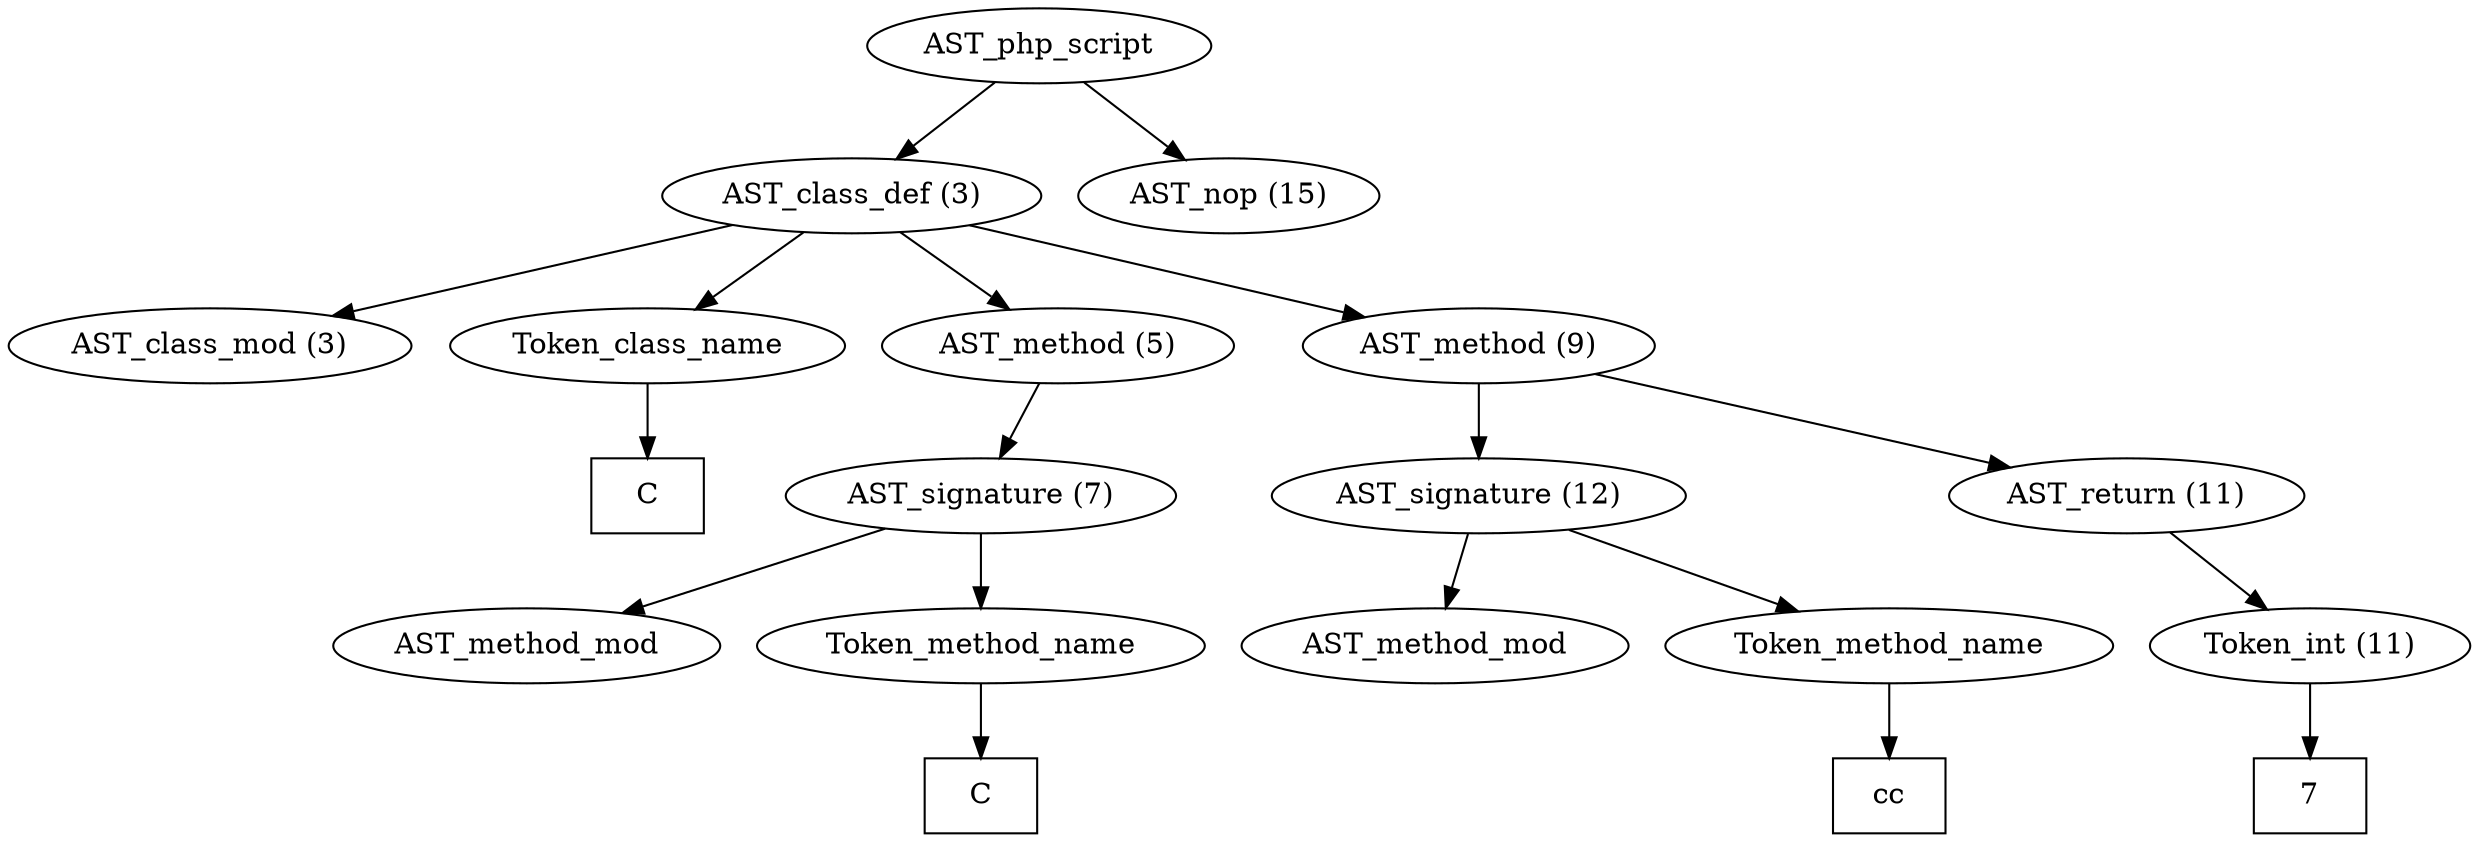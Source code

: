 /*
 * AST in dot format generated by phc -- the PHP compiler
 */

digraph AST {
node_0 [label="AST_php_script"];
node_1 [label="AST_class_def (3)"];
node_2 [label="AST_class_mod (3)"];
node_3 [label="Token_class_name"];
node_4 [label="C", shape=box]
node_3 -> node_4;
node_5 [label="AST_method (5)"];
node_6 [label="AST_signature (7)"];
node_7 [label="AST_method_mod"];
node_8 [label="Token_method_name"];
node_9 [label="C", shape=box]
node_8 -> node_9;
node_6 -> node_8;
node_6 -> node_7;
node_5 -> node_6;
node_10 [label="AST_method (9)"];
node_11 [label="AST_signature (12)"];
node_12 [label="AST_method_mod"];
node_13 [label="Token_method_name"];
node_14 [label="cc", shape=box]
node_13 -> node_14;
node_11 -> node_13;
node_11 -> node_12;
node_15 [label="AST_return (11)"];
node_16 [label="Token_int (11)"];
node_17 [label="7", shape=box]
node_16 -> node_17;
node_15 -> node_16;
node_10 -> node_15;
node_10 -> node_11;
node_1 -> node_10;
node_1 -> node_5;
node_1 -> node_3;
node_1 -> node_2;
node_18 [label="AST_nop (15)"];
node_0 -> node_18;
node_0 -> node_1;
}
